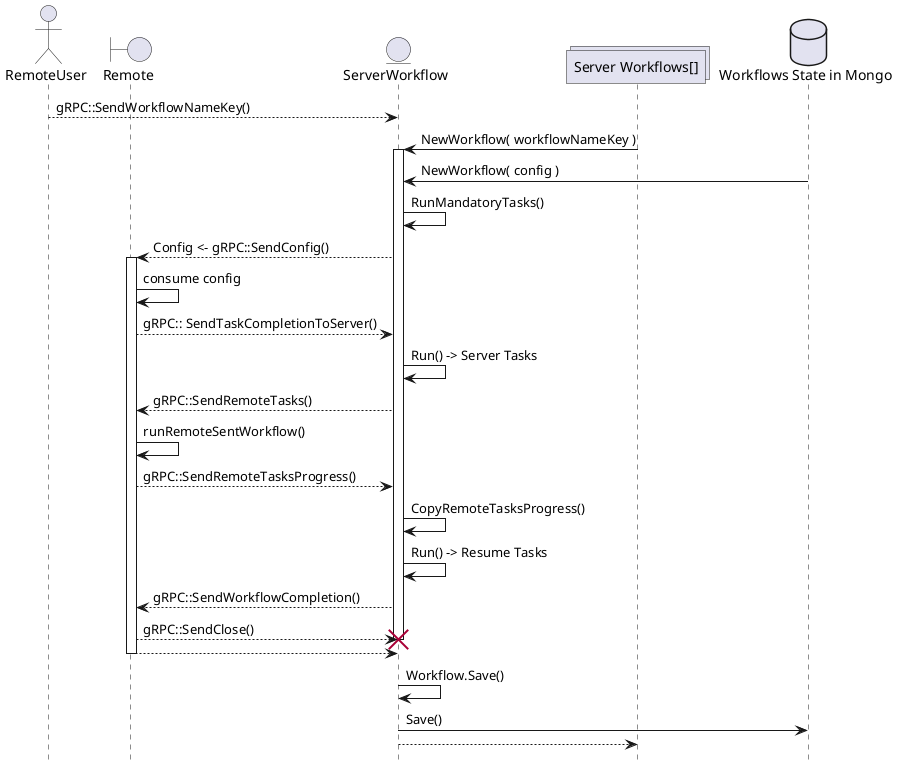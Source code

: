 @startuml
hide footbox

actor RemoteUser
boundary "Remote"
entity ServerWorkflow
collections "Server Workflows[]"
database "Workflows State in Mongo"

RemoteUser  --> ServerWorkflow : gRPC::SendWorkflowNameKey()
ServerWorkflow <- "Server Workflows[]" : NewWorkflow( workflowNameKey )
    Activate ServerWorkflow
    ServerWorkflow <- "Workflows State in Mongo": NewWorkflow( config )
    ServerWorkflow ->  ServerWorkflow : RunMandatoryTasks()
    ServerWorkflow  --> Remote : Config <- gRPC::SendConfig()

        Activate Remote
        Remote -> Remote : consume config
        Remote --> ServerWorkflow : gRPC:: SendTaskCompletionToServer()
        ServerWorkflow -> ServerWorkflow : Run() -> Server Tasks
        ServerWorkflow --> "Remote" : gRPC::SendRemoteTasks()
        Remote -> Remote : runRemoteSentWorkflow()
        Remote --> ServerWorkflow : gRPC::SendRemoteTasksProgress()
        ServerWorkflow -> ServerWorkflow : CopyRemoteTasksProgress()
        ServerWorkflow -> ServerWorkflow : Run() -> Resume Tasks
        ServerWorkflow --> Remote : gRPC::SendWorkflowCompletion()
        Remote --> ServerWorkflow !! : gRPC::SendClose()
        return

    ServerWorkflow -> ServerWorkflow : Workflow.Save()
    ServerWorkflow -> "Workflows State in Mongo" : Save()

    return
@enduml

